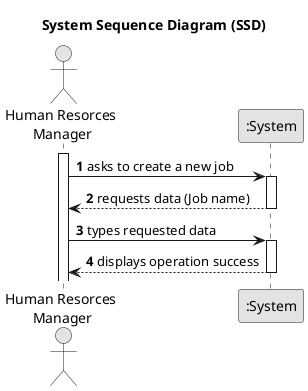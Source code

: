 @startuml
skinparam monochrome true
skinparam packageStyle rectangle
skinparam shadowing false

title System Sequence Diagram (SSD)

autonumber

actor "Human Resorces\n Manager" as Employee
participant ":System" as System

activate Employee

    Employee -> System : asks to create a new job
    activate System

        System --> Employee : requests data (Job name)
    deactivate System

    Employee -> System : types requested data
    activate System

        System --> Employee : displays operation success
    deactivate System

@enduml